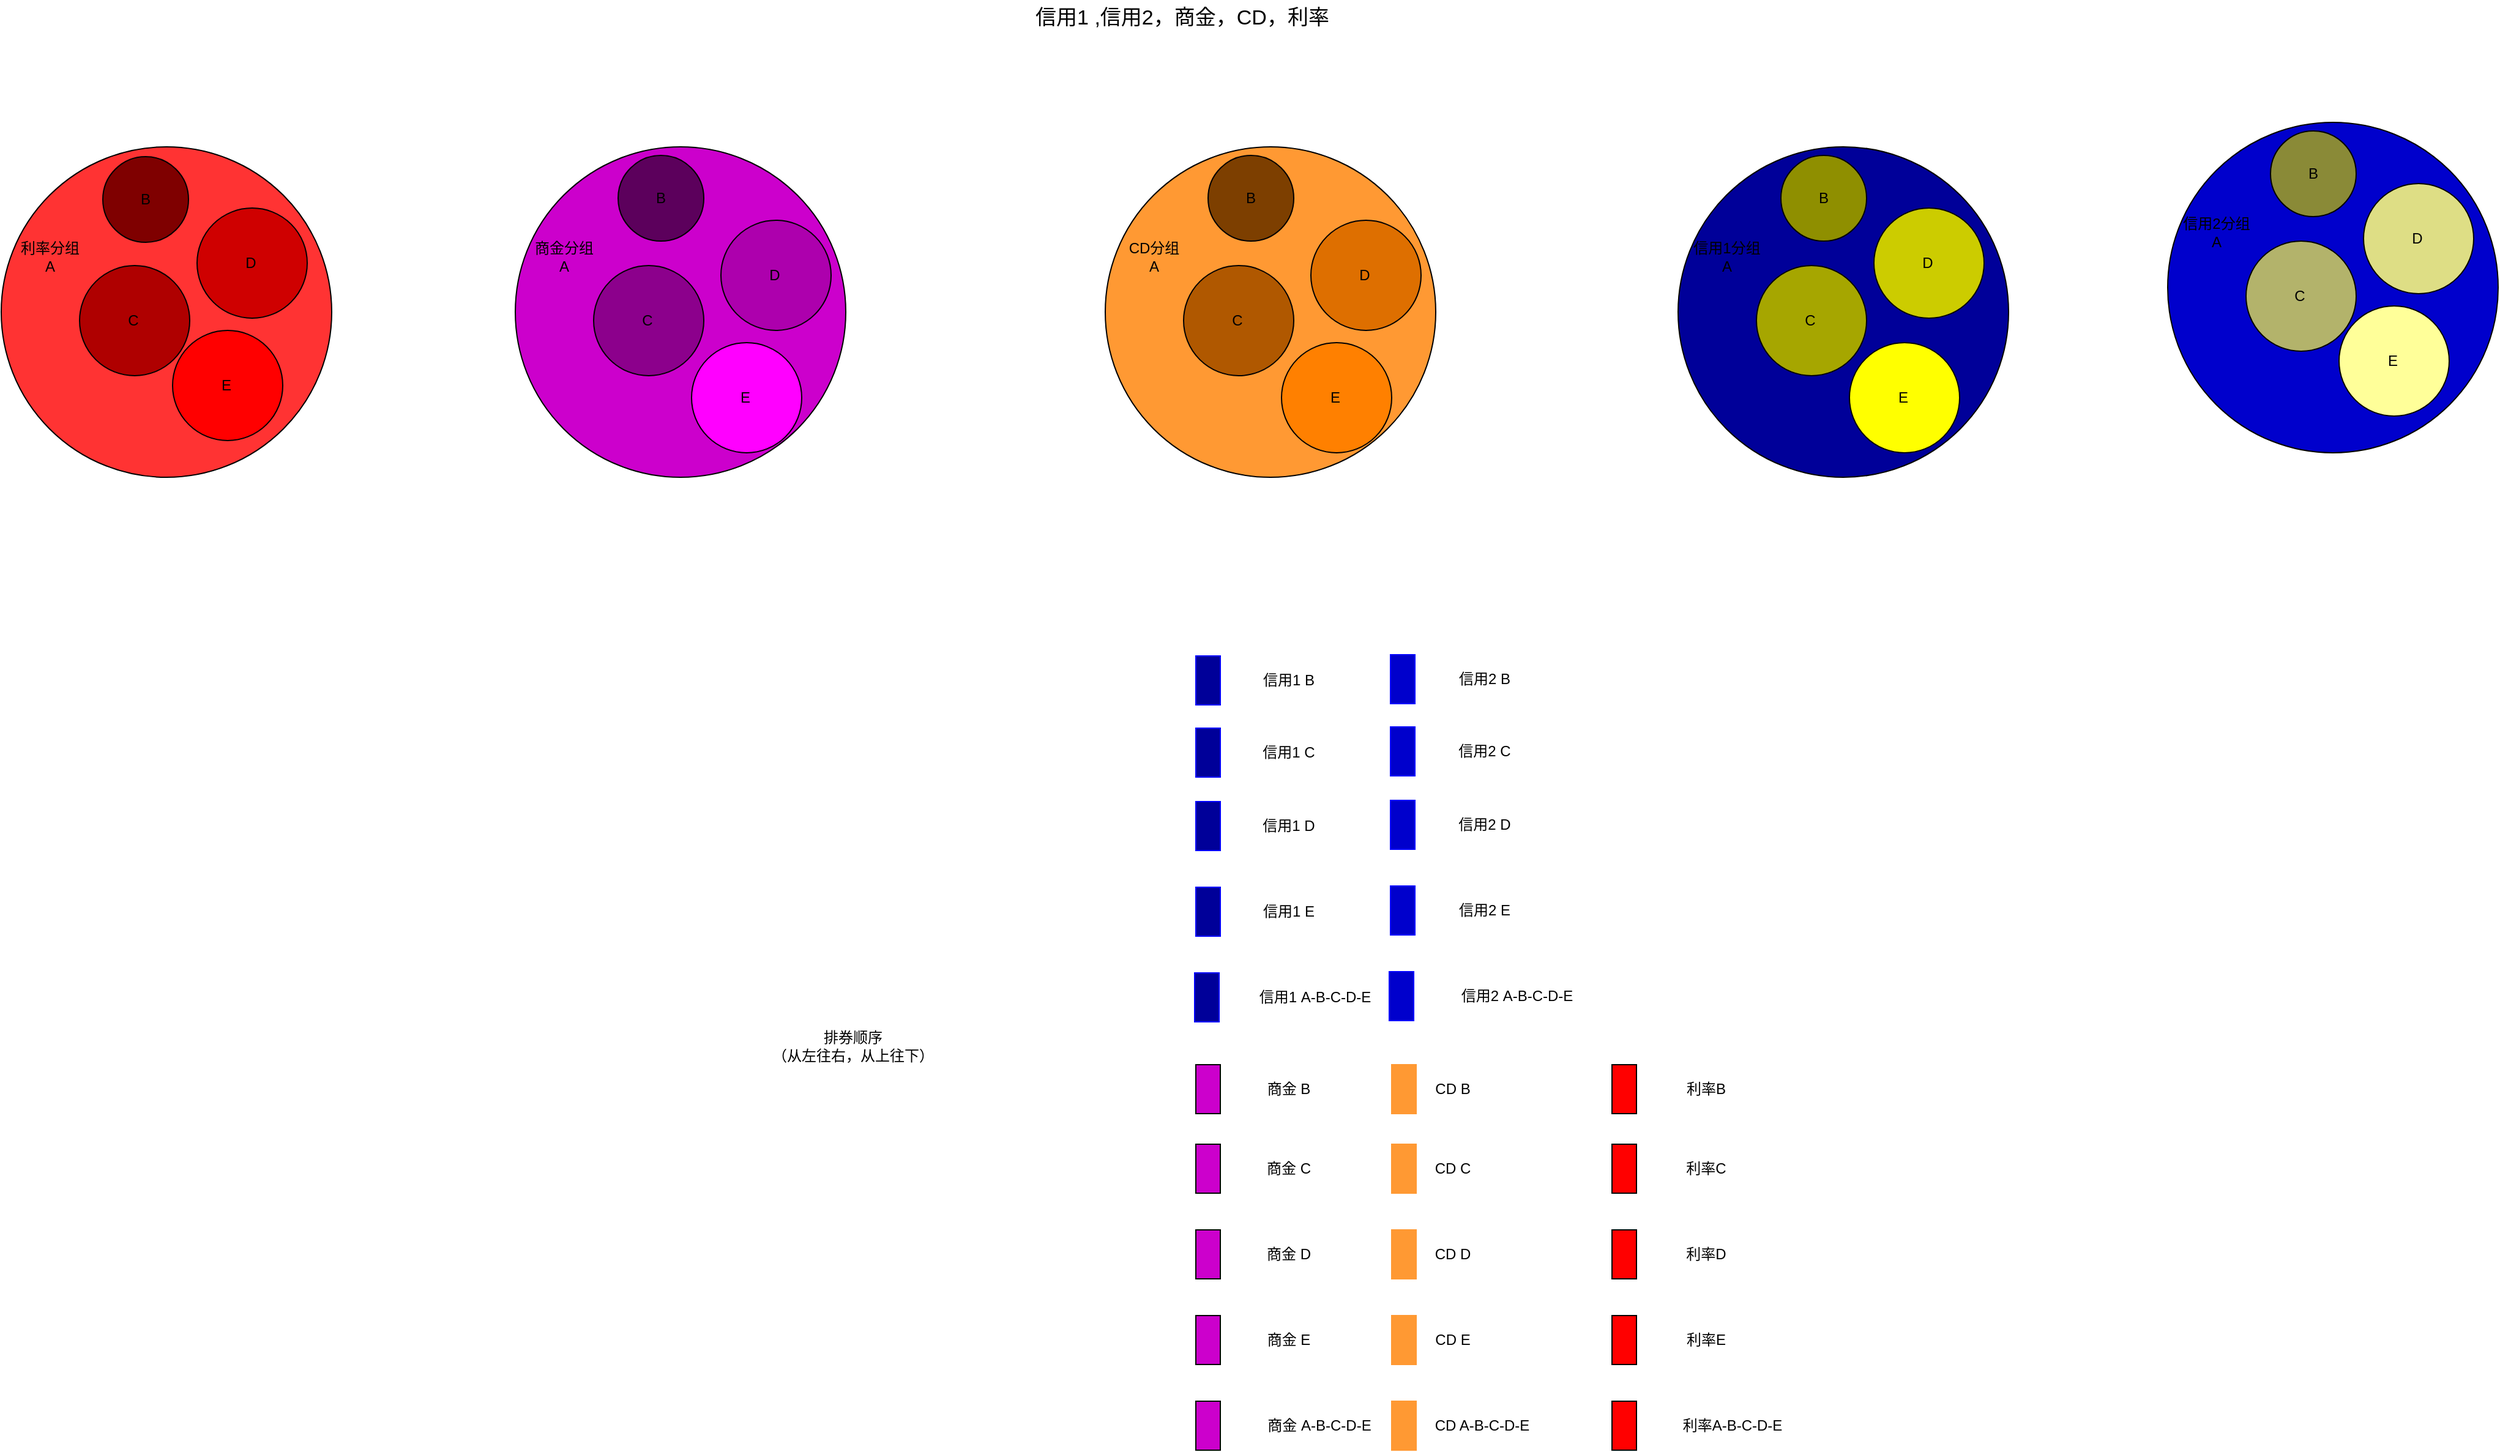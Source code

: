 <mxfile version="24.4.4" type="github">
  <diagram name="Page-1" id="cuxniRh0S-XcieH1EGRX">
    <mxGraphModel dx="4298" dy="3058" grid="1" gridSize="10" guides="1" tooltips="1" connect="1" arrows="1" fold="1" page="1" pageScale="1" pageWidth="827" pageHeight="1169" math="0" shadow="0">
      <root>
        <mxCell id="0" />
        <mxCell id="1" parent="0" />
        <mxCell id="pzeU2sRxU3IxJTgZdXs2-1" value="" style="ellipse;whiteSpace=wrap;html=1;aspect=fixed;fillColor=#FF3333;" parent="1" vertex="1">
          <mxGeometry x="-450" y="40" width="270" height="270" as="geometry" />
        </mxCell>
        <mxCell id="pzeU2sRxU3IxJTgZdXs2-2" value="利率分组&lt;br&gt;A" style="text;html=1;strokeColor=none;fillColor=none;align=center;verticalAlign=middle;whiteSpace=wrap;rounded=0;" parent="1" vertex="1">
          <mxGeometry x="-440" y="115" width="60" height="30" as="geometry" />
        </mxCell>
        <mxCell id="pzeU2sRxU3IxJTgZdXs2-7" value="" style="group;fillColor=none;" parent="1" vertex="1" connectable="0">
          <mxGeometry x="-367" y="48" width="70" height="70" as="geometry" />
        </mxCell>
        <mxCell id="pzeU2sRxU3IxJTgZdXs2-3" value="" style="ellipse;whiteSpace=wrap;html=1;aspect=fixed;fillColor=#7F0000;" parent="pzeU2sRxU3IxJTgZdXs2-7" vertex="1">
          <mxGeometry width="70" height="70" as="geometry" />
        </mxCell>
        <mxCell id="pzeU2sRxU3IxJTgZdXs2-4" value="B" style="text;html=1;strokeColor=none;fillColor=none;align=center;verticalAlign=middle;whiteSpace=wrap;rounded=0;" parent="pzeU2sRxU3IxJTgZdXs2-7" vertex="1">
          <mxGeometry x="5" y="20" width="60" height="30" as="geometry" />
        </mxCell>
        <mxCell id="pzeU2sRxU3IxJTgZdXs2-8" value="" style="group" parent="1" vertex="1" connectable="0">
          <mxGeometry x="-386" y="137" width="90" height="90" as="geometry" />
        </mxCell>
        <mxCell id="pzeU2sRxU3IxJTgZdXs2-5" value="" style="ellipse;whiteSpace=wrap;html=1;aspect=fixed;fillColor=#AF0000;" parent="pzeU2sRxU3IxJTgZdXs2-8" vertex="1">
          <mxGeometry width="90" height="90" as="geometry" />
        </mxCell>
        <mxCell id="pzeU2sRxU3IxJTgZdXs2-6" value="C" style="text;html=1;strokeColor=none;fillColor=none;align=center;verticalAlign=middle;whiteSpace=wrap;rounded=0;" parent="pzeU2sRxU3IxJTgZdXs2-8" vertex="1">
          <mxGeometry x="14" y="30" width="60" height="30" as="geometry" />
        </mxCell>
        <mxCell id="r5-Ut91ZBRecWBddgbR_-1" value="" style="ellipse;whiteSpace=wrap;html=1;aspect=fixed;fillColor=#FF9933;" parent="1" vertex="1">
          <mxGeometry x="452" y="40" width="270" height="270" as="geometry" />
        </mxCell>
        <mxCell id="r5-Ut91ZBRecWBddgbR_-2" value="CD分组&lt;br&gt;A" style="text;html=1;strokeColor=none;fillColor=none;align=center;verticalAlign=middle;whiteSpace=wrap;rounded=0;" parent="1" vertex="1">
          <mxGeometry x="462" y="115" width="60" height="30" as="geometry" />
        </mxCell>
        <mxCell id="r5-Ut91ZBRecWBddgbR_-3" value="" style="group" parent="1" vertex="1" connectable="0">
          <mxGeometry x="536" y="47" width="70" height="70" as="geometry" />
        </mxCell>
        <mxCell id="r5-Ut91ZBRecWBddgbR_-4" value="" style="ellipse;whiteSpace=wrap;html=1;aspect=fixed;fillColor=#7D3F00;" parent="r5-Ut91ZBRecWBddgbR_-3" vertex="1">
          <mxGeometry width="70" height="70" as="geometry" />
        </mxCell>
        <mxCell id="r5-Ut91ZBRecWBddgbR_-5" value="B" style="text;html=1;strokeColor=none;fillColor=none;align=center;verticalAlign=middle;whiteSpace=wrap;rounded=0;" parent="r5-Ut91ZBRecWBddgbR_-3" vertex="1">
          <mxGeometry x="5" y="20" width="60" height="30" as="geometry" />
        </mxCell>
        <mxCell id="r5-Ut91ZBRecWBddgbR_-6" value="" style="group" parent="1" vertex="1" connectable="0">
          <mxGeometry x="516" y="137" width="90" height="90" as="geometry" />
        </mxCell>
        <mxCell id="r5-Ut91ZBRecWBddgbR_-7" value="" style="ellipse;whiteSpace=wrap;html=1;aspect=fixed;fillColor=#B05800;" parent="r5-Ut91ZBRecWBddgbR_-6" vertex="1">
          <mxGeometry width="90" height="90" as="geometry" />
        </mxCell>
        <mxCell id="r5-Ut91ZBRecWBddgbR_-8" value="C" style="text;html=1;strokeColor=none;fillColor=none;align=center;verticalAlign=middle;whiteSpace=wrap;rounded=0;" parent="r5-Ut91ZBRecWBddgbR_-6" vertex="1">
          <mxGeometry x="14" y="30" width="60" height="30" as="geometry" />
        </mxCell>
        <mxCell id="r5-Ut91ZBRecWBddgbR_-9" value="" style="ellipse;whiteSpace=wrap;html=1;aspect=fixed;fillColor=#000099;" parent="1" vertex="1">
          <mxGeometry x="920" y="40" width="270" height="270" as="geometry" />
        </mxCell>
        <mxCell id="r5-Ut91ZBRecWBddgbR_-10" value="信用1分组A" style="text;html=1;strokeColor=none;fillColor=none;align=center;verticalAlign=middle;whiteSpace=wrap;rounded=0;" parent="1" vertex="1">
          <mxGeometry x="930" y="115" width="60" height="30" as="geometry" />
        </mxCell>
        <mxCell id="r5-Ut91ZBRecWBddgbR_-11" value="" style="group" parent="1" vertex="1" connectable="0">
          <mxGeometry x="1004" y="47" width="70" height="70" as="geometry" />
        </mxCell>
        <mxCell id="r5-Ut91ZBRecWBddgbR_-12" value="" style="ellipse;whiteSpace=wrap;html=1;aspect=fixed;fillColor=#8F8F00;" parent="r5-Ut91ZBRecWBddgbR_-11" vertex="1">
          <mxGeometry width="70" height="70" as="geometry" />
        </mxCell>
        <mxCell id="r5-Ut91ZBRecWBddgbR_-13" value="B" style="text;html=1;strokeColor=none;fillColor=none;align=center;verticalAlign=middle;whiteSpace=wrap;rounded=0;" parent="r5-Ut91ZBRecWBddgbR_-11" vertex="1">
          <mxGeometry x="5" y="20" width="60" height="30" as="geometry" />
        </mxCell>
        <mxCell id="r5-Ut91ZBRecWBddgbR_-14" value="" style="group" parent="1" vertex="1" connectable="0">
          <mxGeometry x="984" y="137" width="90" height="90" as="geometry" />
        </mxCell>
        <mxCell id="r5-Ut91ZBRecWBddgbR_-15" value="" style="ellipse;whiteSpace=wrap;html=1;aspect=fixed;fillColor=#A6A600;" parent="r5-Ut91ZBRecWBddgbR_-14" vertex="1">
          <mxGeometry width="90" height="90" as="geometry" />
        </mxCell>
        <mxCell id="r5-Ut91ZBRecWBddgbR_-16" value="C" style="text;html=1;strokeColor=none;fillColor=none;align=center;verticalAlign=middle;whiteSpace=wrap;rounded=0;" parent="r5-Ut91ZBRecWBddgbR_-14" vertex="1">
          <mxGeometry x="14" y="30" width="60" height="30" as="geometry" />
        </mxCell>
        <mxCell id="r5-Ut91ZBRecWBddgbR_-17" value="" style="ellipse;whiteSpace=wrap;html=1;aspect=fixed;fillColor=#0000CC;" parent="1" vertex="1">
          <mxGeometry x="1320" y="20" width="270" height="270" as="geometry" />
        </mxCell>
        <mxCell id="r5-Ut91ZBRecWBddgbR_-18" value="信用2分组A" style="text;html=1;strokeColor=none;fillColor=none;align=center;verticalAlign=middle;whiteSpace=wrap;rounded=0;" parent="1" vertex="1">
          <mxGeometry x="1330" y="95" width="60" height="30" as="geometry" />
        </mxCell>
        <mxCell id="r5-Ut91ZBRecWBddgbR_-19" value="" style="group" parent="1" vertex="1" connectable="0">
          <mxGeometry x="1404" y="27" width="70" height="70" as="geometry" />
        </mxCell>
        <mxCell id="r5-Ut91ZBRecWBddgbR_-20" value="" style="ellipse;whiteSpace=wrap;html=1;aspect=fixed;fillColor=#8A8A37;" parent="r5-Ut91ZBRecWBddgbR_-19" vertex="1">
          <mxGeometry width="70" height="70" as="geometry" />
        </mxCell>
        <mxCell id="r5-Ut91ZBRecWBddgbR_-21" value="B" style="text;html=1;strokeColor=none;fillColor=none;align=center;verticalAlign=middle;whiteSpace=wrap;rounded=0;" parent="r5-Ut91ZBRecWBddgbR_-19" vertex="1">
          <mxGeometry x="5" y="20" width="60" height="30" as="geometry" />
        </mxCell>
        <mxCell id="r5-Ut91ZBRecWBddgbR_-22" value="" style="group" parent="1" vertex="1" connectable="0">
          <mxGeometry x="1384" y="117" width="90" height="90" as="geometry" />
        </mxCell>
        <mxCell id="r5-Ut91ZBRecWBddgbR_-23" value="" style="ellipse;whiteSpace=wrap;html=1;aspect=fixed;fillColor=#B3B36B;" parent="r5-Ut91ZBRecWBddgbR_-22" vertex="1">
          <mxGeometry width="90" height="90" as="geometry" />
        </mxCell>
        <mxCell id="r5-Ut91ZBRecWBddgbR_-24" value="C" style="text;html=1;strokeColor=none;fillColor=none;align=center;verticalAlign=middle;whiteSpace=wrap;rounded=0;" parent="r5-Ut91ZBRecWBddgbR_-22" vertex="1">
          <mxGeometry x="14" y="30" width="60" height="30" as="geometry" />
        </mxCell>
        <mxCell id="r5-Ut91ZBRecWBddgbR_-28" value="" style="rounded=0;whiteSpace=wrap;html=1;rotation=90;strokeColor=#0000FF;fillColor=#000099;" parent="1" vertex="1">
          <mxGeometry x="516" y="466" width="40" height="20" as="geometry" />
        </mxCell>
        <mxCell id="r5-Ut91ZBRecWBddgbR_-29" value="排券顺序&lt;div&gt;（从左往右，从上往下）&lt;/div&gt;" style="text;html=1;strokeColor=none;fillColor=none;align=center;verticalAlign=middle;whiteSpace=wrap;rounded=0;" parent="1" vertex="1">
          <mxGeometry x="106" y="760" width="280" height="30" as="geometry" />
        </mxCell>
        <mxCell id="r5-Ut91ZBRecWBddgbR_-41" value="信用1 B" style="text;html=1;strokeColor=none;fillColor=none;align=center;verticalAlign=middle;whiteSpace=wrap;rounded=0;" parent="1" vertex="1">
          <mxGeometry x="556" y="461" width="92" height="30" as="geometry" />
        </mxCell>
        <mxCell id="r5-Ut91ZBRecWBddgbR_-43" value="信用1 ,信用2，商金，CD，利率" style="text;html=1;strokeColor=none;fillColor=none;align=center;verticalAlign=middle;whiteSpace=wrap;rounded=0;fontSize=17;" parent="1" vertex="1">
          <mxGeometry x="320" y="-80" width="390" height="30" as="geometry" />
        </mxCell>
        <mxCell id="6URhEcZEZ6gVvSvbqy2s-1" value="" style="group" parent="1" vertex="1" connectable="0">
          <mxGeometry x="-290" y="90" width="90" height="90" as="geometry" />
        </mxCell>
        <mxCell id="6URhEcZEZ6gVvSvbqy2s-2" value="" style="ellipse;whiteSpace=wrap;html=1;aspect=fixed;fillColor=#CF0000;" parent="6URhEcZEZ6gVvSvbqy2s-1" vertex="1">
          <mxGeometry width="90" height="90" as="geometry" />
        </mxCell>
        <mxCell id="6URhEcZEZ6gVvSvbqy2s-3" value="D" style="text;html=1;strokeColor=none;fillColor=none;align=center;verticalAlign=middle;whiteSpace=wrap;rounded=0;" parent="6URhEcZEZ6gVvSvbqy2s-1" vertex="1">
          <mxGeometry x="14" y="30" width="60" height="30" as="geometry" />
        </mxCell>
        <mxCell id="6URhEcZEZ6gVvSvbqy2s-4" value="" style="group" parent="1" vertex="1" connectable="0">
          <mxGeometry x="-310" y="190" width="90" height="90" as="geometry" />
        </mxCell>
        <mxCell id="6URhEcZEZ6gVvSvbqy2s-5" value="" style="ellipse;whiteSpace=wrap;html=1;aspect=fixed;fillColor=#FF0000;" parent="6URhEcZEZ6gVvSvbqy2s-4" vertex="1">
          <mxGeometry width="90" height="90" as="geometry" />
        </mxCell>
        <mxCell id="6URhEcZEZ6gVvSvbqy2s-6" value="E" style="text;html=1;strokeColor=none;fillColor=none;align=center;verticalAlign=middle;whiteSpace=wrap;rounded=0;" parent="6URhEcZEZ6gVvSvbqy2s-4" vertex="1">
          <mxGeometry x="14" y="30" width="60" height="30" as="geometry" />
        </mxCell>
        <mxCell id="6URhEcZEZ6gVvSvbqy2s-7" value="" style="group" parent="1" vertex="1" connectable="0">
          <mxGeometry x="620" y="100" width="90" height="90" as="geometry" />
        </mxCell>
        <mxCell id="6URhEcZEZ6gVvSvbqy2s-8" value="" style="ellipse;whiteSpace=wrap;html=1;aspect=fixed;fillColor=#DE6F00;" parent="6URhEcZEZ6gVvSvbqy2s-7" vertex="1">
          <mxGeometry width="90" height="90" as="geometry" />
        </mxCell>
        <mxCell id="6URhEcZEZ6gVvSvbqy2s-9" value="D" style="text;html=1;strokeColor=none;fillColor=none;align=center;verticalAlign=middle;whiteSpace=wrap;rounded=0;" parent="6URhEcZEZ6gVvSvbqy2s-7" vertex="1">
          <mxGeometry x="14" y="30" width="60" height="30" as="geometry" />
        </mxCell>
        <mxCell id="6URhEcZEZ6gVvSvbqy2s-10" value="" style="group" parent="1" vertex="1" connectable="0">
          <mxGeometry x="596" y="200" width="90" height="90" as="geometry" />
        </mxCell>
        <mxCell id="6URhEcZEZ6gVvSvbqy2s-11" value="" style="ellipse;whiteSpace=wrap;html=1;aspect=fixed;fillColor=#FF8000;" parent="6URhEcZEZ6gVvSvbqy2s-10" vertex="1">
          <mxGeometry width="90" height="90" as="geometry" />
        </mxCell>
        <mxCell id="6URhEcZEZ6gVvSvbqy2s-12" value="E" style="text;html=1;strokeColor=none;fillColor=none;align=center;verticalAlign=middle;whiteSpace=wrap;rounded=0;" parent="6URhEcZEZ6gVvSvbqy2s-10" vertex="1">
          <mxGeometry x="14" y="30" width="60" height="30" as="geometry" />
        </mxCell>
        <mxCell id="6URhEcZEZ6gVvSvbqy2s-14" value="" style="group" parent="1" vertex="1" connectable="0">
          <mxGeometry x="1080" y="90" width="90" height="90" as="geometry" />
        </mxCell>
        <mxCell id="6URhEcZEZ6gVvSvbqy2s-15" value="" style="ellipse;whiteSpace=wrap;html=1;aspect=fixed;fillColor=#CCCC00;" parent="6URhEcZEZ6gVvSvbqy2s-14" vertex="1">
          <mxGeometry width="90" height="90" as="geometry" />
        </mxCell>
        <mxCell id="6URhEcZEZ6gVvSvbqy2s-16" value="D" style="text;html=1;strokeColor=none;fillColor=none;align=center;verticalAlign=middle;whiteSpace=wrap;rounded=0;" parent="6URhEcZEZ6gVvSvbqy2s-14" vertex="1">
          <mxGeometry x="14" y="30" width="60" height="30" as="geometry" />
        </mxCell>
        <mxCell id="6URhEcZEZ6gVvSvbqy2s-17" value="" style="group" parent="1" vertex="1" connectable="0">
          <mxGeometry x="1060" y="200" width="90" height="90" as="geometry" />
        </mxCell>
        <mxCell id="6URhEcZEZ6gVvSvbqy2s-18" value="" style="ellipse;whiteSpace=wrap;html=1;aspect=fixed;fillColor=#FFFF00;" parent="6URhEcZEZ6gVvSvbqy2s-17" vertex="1">
          <mxGeometry width="90" height="90" as="geometry" />
        </mxCell>
        <mxCell id="6URhEcZEZ6gVvSvbqy2s-19" value="E" style="text;html=1;strokeColor=none;fillColor=none;align=center;verticalAlign=middle;whiteSpace=wrap;rounded=0;" parent="6URhEcZEZ6gVvSvbqy2s-17" vertex="1">
          <mxGeometry x="14" y="30" width="60" height="30" as="geometry" />
        </mxCell>
        <mxCell id="6URhEcZEZ6gVvSvbqy2s-20" value="" style="group" parent="1" vertex="1" connectable="0">
          <mxGeometry x="1480" y="70" width="90" height="90" as="geometry" />
        </mxCell>
        <mxCell id="6URhEcZEZ6gVvSvbqy2s-21" value="" style="ellipse;whiteSpace=wrap;html=1;aspect=fixed;fillColor=#DEDE85;" parent="6URhEcZEZ6gVvSvbqy2s-20" vertex="1">
          <mxGeometry width="90" height="90" as="geometry" />
        </mxCell>
        <mxCell id="6URhEcZEZ6gVvSvbqy2s-22" value="D" style="text;html=1;strokeColor=none;fillColor=none;align=center;verticalAlign=middle;whiteSpace=wrap;rounded=0;" parent="6URhEcZEZ6gVvSvbqy2s-20" vertex="1">
          <mxGeometry x="14" y="30" width="60" height="30" as="geometry" />
        </mxCell>
        <mxCell id="6URhEcZEZ6gVvSvbqy2s-24" value="" style="group" parent="1" vertex="1" connectable="0">
          <mxGeometry x="1460" y="170" width="90" height="90" as="geometry" />
        </mxCell>
        <mxCell id="6URhEcZEZ6gVvSvbqy2s-25" value="" style="ellipse;whiteSpace=wrap;html=1;aspect=fixed;fillColor=#FFFF99;" parent="6URhEcZEZ6gVvSvbqy2s-24" vertex="1">
          <mxGeometry width="90" height="90" as="geometry" />
        </mxCell>
        <mxCell id="6URhEcZEZ6gVvSvbqy2s-26" value="E" style="text;html=1;strokeColor=none;fillColor=none;align=center;verticalAlign=middle;whiteSpace=wrap;rounded=0;" parent="6URhEcZEZ6gVvSvbqy2s-24" vertex="1">
          <mxGeometry x="14" y="30" width="60" height="30" as="geometry" />
        </mxCell>
        <mxCell id="6URhEcZEZ6gVvSvbqy2s-41" value="" style="ellipse;whiteSpace=wrap;html=1;aspect=fixed;fillColor=#CC00CC;" parent="1" vertex="1">
          <mxGeometry x="-30" y="40" width="270" height="270" as="geometry" />
        </mxCell>
        <mxCell id="6URhEcZEZ6gVvSvbqy2s-42" value="商金分组&lt;br&gt;A" style="text;html=1;strokeColor=none;fillColor=none;align=center;verticalAlign=middle;whiteSpace=wrap;rounded=0;" parent="1" vertex="1">
          <mxGeometry x="-20" y="115" width="60" height="30" as="geometry" />
        </mxCell>
        <mxCell id="6URhEcZEZ6gVvSvbqy2s-43" value="" style="group" parent="1" vertex="1" connectable="0">
          <mxGeometry x="54" y="47" width="70" height="70" as="geometry" />
        </mxCell>
        <mxCell id="6URhEcZEZ6gVvSvbqy2s-44" value="" style="ellipse;whiteSpace=wrap;html=1;aspect=fixed;fillColor=#5C005C;" parent="6URhEcZEZ6gVvSvbqy2s-43" vertex="1">
          <mxGeometry width="70" height="70" as="geometry" />
        </mxCell>
        <mxCell id="6URhEcZEZ6gVvSvbqy2s-45" value="B" style="text;html=1;strokeColor=none;fillColor=none;align=center;verticalAlign=middle;whiteSpace=wrap;rounded=0;" parent="6URhEcZEZ6gVvSvbqy2s-43" vertex="1">
          <mxGeometry x="5" y="20" width="60" height="30" as="geometry" />
        </mxCell>
        <mxCell id="6URhEcZEZ6gVvSvbqy2s-46" value="" style="group" parent="1" vertex="1" connectable="0">
          <mxGeometry x="34" y="137" width="90" height="90" as="geometry" />
        </mxCell>
        <mxCell id="6URhEcZEZ6gVvSvbqy2s-47" value="" style="ellipse;whiteSpace=wrap;html=1;aspect=fixed;fillColor=#8C008C;" parent="6URhEcZEZ6gVvSvbqy2s-46" vertex="1">
          <mxGeometry width="90" height="90" as="geometry" />
        </mxCell>
        <mxCell id="6URhEcZEZ6gVvSvbqy2s-48" value="C" style="text;html=1;strokeColor=none;fillColor=none;align=center;verticalAlign=middle;whiteSpace=wrap;rounded=0;" parent="6URhEcZEZ6gVvSvbqy2s-46" vertex="1">
          <mxGeometry x="14" y="30" width="60" height="30" as="geometry" />
        </mxCell>
        <mxCell id="6URhEcZEZ6gVvSvbqy2s-49" value="" style="group" parent="1" vertex="1" connectable="0">
          <mxGeometry x="138" y="100" width="90" height="90" as="geometry" />
        </mxCell>
        <mxCell id="6URhEcZEZ6gVvSvbqy2s-50" value="" style="ellipse;whiteSpace=wrap;html=1;aspect=fixed;fillColor=#AD00AD;" parent="6URhEcZEZ6gVvSvbqy2s-49" vertex="1">
          <mxGeometry width="90" height="90" as="geometry" />
        </mxCell>
        <mxCell id="6URhEcZEZ6gVvSvbqy2s-51" value="D" style="text;html=1;strokeColor=none;fillColor=none;align=center;verticalAlign=middle;whiteSpace=wrap;rounded=0;" parent="6URhEcZEZ6gVvSvbqy2s-49" vertex="1">
          <mxGeometry x="14" y="30" width="60" height="30" as="geometry" />
        </mxCell>
        <mxCell id="6URhEcZEZ6gVvSvbqy2s-52" value="" style="group" parent="1" vertex="1" connectable="0">
          <mxGeometry x="114" y="200" width="90" height="90" as="geometry" />
        </mxCell>
        <mxCell id="6URhEcZEZ6gVvSvbqy2s-53" value="" style="ellipse;whiteSpace=wrap;html=1;aspect=fixed;fillColor=#FF00FF;" parent="6URhEcZEZ6gVvSvbqy2s-52" vertex="1">
          <mxGeometry width="90" height="90" as="geometry" />
        </mxCell>
        <mxCell id="6URhEcZEZ6gVvSvbqy2s-54" value="E" style="text;html=1;strokeColor=none;fillColor=none;align=center;verticalAlign=middle;whiteSpace=wrap;rounded=0;" parent="6URhEcZEZ6gVvSvbqy2s-52" vertex="1">
          <mxGeometry x="14" y="30" width="60" height="30" as="geometry" />
        </mxCell>
        <mxCell id="6URhEcZEZ6gVvSvbqy2s-55" value="信用2 B" style="text;html=1;strokeColor=none;fillColor=none;align=center;verticalAlign=middle;whiteSpace=wrap;rounded=0;" parent="1" vertex="1">
          <mxGeometry x="716" y="460" width="92" height="30" as="geometry" />
        </mxCell>
        <mxCell id="6URhEcZEZ6gVvSvbqy2s-56" value="" style="rounded=0;whiteSpace=wrap;html=1;rotation=90;strokeColor=#0000FF;fillColor=#0000CC;" parent="1" vertex="1">
          <mxGeometry x="675" y="465" width="40" height="20" as="geometry" />
        </mxCell>
        <mxCell id="6URhEcZEZ6gVvSvbqy2s-60" value="" style="rounded=0;whiteSpace=wrap;html=1;rotation=90;strokeColor=#0000FF;fillColor=#000099;" parent="1" vertex="1">
          <mxGeometry x="516" y="525" width="40" height="20" as="geometry" />
        </mxCell>
        <mxCell id="6URhEcZEZ6gVvSvbqy2s-61" value="信用1 C" style="text;html=1;strokeColor=none;fillColor=none;align=center;verticalAlign=middle;whiteSpace=wrap;rounded=0;" parent="1" vertex="1">
          <mxGeometry x="556" y="520" width="92" height="30" as="geometry" />
        </mxCell>
        <mxCell id="6URhEcZEZ6gVvSvbqy2s-62" value="信用2 C" style="text;html=1;strokeColor=none;fillColor=none;align=center;verticalAlign=middle;whiteSpace=wrap;rounded=0;" parent="1" vertex="1">
          <mxGeometry x="716" y="519" width="92" height="30" as="geometry" />
        </mxCell>
        <mxCell id="6URhEcZEZ6gVvSvbqy2s-63" value="" style="rounded=0;whiteSpace=wrap;html=1;rotation=90;strokeColor=#0000FF;fillColor=#0000CC;" parent="1" vertex="1">
          <mxGeometry x="675" y="524" width="40" height="20" as="geometry" />
        </mxCell>
        <mxCell id="6URhEcZEZ6gVvSvbqy2s-64" value="" style="rounded=0;whiteSpace=wrap;html=1;rotation=90;strokeColor=#0000FF;fillColor=#000099;" parent="1" vertex="1">
          <mxGeometry x="516" y="585" width="40" height="20" as="geometry" />
        </mxCell>
        <mxCell id="6URhEcZEZ6gVvSvbqy2s-65" value="信用1 D" style="text;html=1;strokeColor=none;fillColor=none;align=center;verticalAlign=middle;whiteSpace=wrap;rounded=0;" parent="1" vertex="1">
          <mxGeometry x="556" y="580" width="92" height="30" as="geometry" />
        </mxCell>
        <mxCell id="6URhEcZEZ6gVvSvbqy2s-66" value="信用2 D" style="text;html=1;strokeColor=none;fillColor=none;align=center;verticalAlign=middle;whiteSpace=wrap;rounded=0;" parent="1" vertex="1">
          <mxGeometry x="716" y="579" width="92" height="30" as="geometry" />
        </mxCell>
        <mxCell id="6URhEcZEZ6gVvSvbqy2s-67" value="" style="rounded=0;whiteSpace=wrap;html=1;rotation=90;strokeColor=#0000FF;fillColor=#0000CC;" parent="1" vertex="1">
          <mxGeometry x="675" y="584" width="40" height="20" as="geometry" />
        </mxCell>
        <mxCell id="6URhEcZEZ6gVvSvbqy2s-68" value="" style="rounded=0;whiteSpace=wrap;html=1;rotation=90;strokeColor=#0000FF;fillColor=#000099;" parent="1" vertex="1">
          <mxGeometry x="516" y="655" width="40" height="20" as="geometry" />
        </mxCell>
        <mxCell id="6URhEcZEZ6gVvSvbqy2s-69" value="信用1 E" style="text;html=1;strokeColor=none;fillColor=none;align=center;verticalAlign=middle;whiteSpace=wrap;rounded=0;" parent="1" vertex="1">
          <mxGeometry x="556" y="650" width="92" height="30" as="geometry" />
        </mxCell>
        <mxCell id="6URhEcZEZ6gVvSvbqy2s-70" value="信用2 E" style="text;html=1;strokeColor=none;fillColor=none;align=center;verticalAlign=middle;whiteSpace=wrap;rounded=0;" parent="1" vertex="1">
          <mxGeometry x="716" y="649" width="92" height="30" as="geometry" />
        </mxCell>
        <mxCell id="6URhEcZEZ6gVvSvbqy2s-71" value="" style="rounded=0;whiteSpace=wrap;html=1;rotation=90;strokeColor=#0000FF;fillColor=#0000CC;" parent="1" vertex="1">
          <mxGeometry x="675" y="654" width="40" height="20" as="geometry" />
        </mxCell>
        <mxCell id="6URhEcZEZ6gVvSvbqy2s-72" value="" style="rounded=0;whiteSpace=wrap;html=1;rotation=90;strokeColor=#0000FF;fillColor=#000099;" parent="1" vertex="1">
          <mxGeometry x="515" y="725" width="40" height="20" as="geometry" />
        </mxCell>
        <mxCell id="6URhEcZEZ6gVvSvbqy2s-73" value="信用1 A-B-C-D-E" style="text;html=1;strokeColor=none;fillColor=none;align=center;verticalAlign=middle;whiteSpace=wrap;rounded=0;" parent="1" vertex="1">
          <mxGeometry x="573" y="720" width="101" height="30" as="geometry" />
        </mxCell>
        <mxCell id="6URhEcZEZ6gVvSvbqy2s-74" value="信用2 A-B-C-D-E" style="text;html=1;strokeColor=none;fillColor=none;align=center;verticalAlign=middle;whiteSpace=wrap;rounded=0;" parent="1" vertex="1">
          <mxGeometry x="738" y="719" width="101" height="30" as="geometry" />
        </mxCell>
        <mxCell id="6URhEcZEZ6gVvSvbqy2s-75" value="" style="rounded=0;whiteSpace=wrap;html=1;rotation=90;strokeColor=#0000FF;fillColor=#0000CC;" parent="1" vertex="1">
          <mxGeometry x="674" y="724" width="40" height="20" as="geometry" />
        </mxCell>
        <mxCell id="6URhEcZEZ6gVvSvbqy2s-76" value="" style="rounded=0;whiteSpace=wrap;html=1;rotation=90;fillColor=#CC00CC;" parent="1" vertex="1">
          <mxGeometry x="516" y="800" width="40" height="20" as="geometry" />
        </mxCell>
        <mxCell id="6URhEcZEZ6gVvSvbqy2s-77" value="" style="rounded=0;whiteSpace=wrap;html=1;rotation=90;strokeColor=#FF9933;fillColor=#FF9933;" parent="1" vertex="1">
          <mxGeometry x="676" y="800" width="40" height="20" as="geometry" />
        </mxCell>
        <mxCell id="6URhEcZEZ6gVvSvbqy2s-79" value="" style="rounded=0;whiteSpace=wrap;html=1;rotation=90;fillColor=#FF0000;" parent="1" vertex="1">
          <mxGeometry x="856" y="800" width="40" height="20" as="geometry" />
        </mxCell>
        <mxCell id="6URhEcZEZ6gVvSvbqy2s-80" value="商金 B" style="text;html=1;strokeColor=none;fillColor=none;align=center;verticalAlign=middle;whiteSpace=wrap;rounded=0;" parent="1" vertex="1">
          <mxGeometry x="556" y="795" width="92" height="30" as="geometry" />
        </mxCell>
        <mxCell id="6URhEcZEZ6gVvSvbqy2s-81" value="CD B" style="text;html=1;strokeColor=none;fillColor=none;align=center;verticalAlign=middle;whiteSpace=wrap;rounded=0;" parent="1" vertex="1">
          <mxGeometry x="706" y="795" width="60" height="30" as="geometry" />
        </mxCell>
        <mxCell id="6URhEcZEZ6gVvSvbqy2s-82" value="利率B" style="text;html=1;strokeColor=none;fillColor=none;align=center;verticalAlign=middle;whiteSpace=wrap;rounded=0;" parent="1" vertex="1">
          <mxGeometry x="913" y="795" width="60" height="30" as="geometry" />
        </mxCell>
        <mxCell id="6URhEcZEZ6gVvSvbqy2s-83" value="" style="rounded=0;whiteSpace=wrap;html=1;rotation=90;fillColor=#CC00CC;" parent="1" vertex="1">
          <mxGeometry x="516" y="865" width="40" height="20" as="geometry" />
        </mxCell>
        <mxCell id="6URhEcZEZ6gVvSvbqy2s-84" value="" style="rounded=0;whiteSpace=wrap;html=1;rotation=90;strokeColor=#FF9933;fillColor=#FF9933;" parent="1" vertex="1">
          <mxGeometry x="676" y="865" width="40" height="20" as="geometry" />
        </mxCell>
        <mxCell id="6URhEcZEZ6gVvSvbqy2s-85" value="" style="rounded=0;whiteSpace=wrap;html=1;rotation=90;fillColor=#FF0000;" parent="1" vertex="1">
          <mxGeometry x="856" y="865" width="40" height="20" as="geometry" />
        </mxCell>
        <mxCell id="6URhEcZEZ6gVvSvbqy2s-86" value="商金 C" style="text;html=1;strokeColor=none;fillColor=none;align=center;verticalAlign=middle;whiteSpace=wrap;rounded=0;" parent="1" vertex="1">
          <mxGeometry x="556" y="860" width="92" height="30" as="geometry" />
        </mxCell>
        <mxCell id="6URhEcZEZ6gVvSvbqy2s-87" value="CD C" style="text;html=1;strokeColor=none;fillColor=none;align=center;verticalAlign=middle;whiteSpace=wrap;rounded=0;" parent="1" vertex="1">
          <mxGeometry x="706" y="860" width="60" height="30" as="geometry" />
        </mxCell>
        <mxCell id="6URhEcZEZ6gVvSvbqy2s-88" value="利率C" style="text;html=1;strokeColor=none;fillColor=none;align=center;verticalAlign=middle;whiteSpace=wrap;rounded=0;" parent="1" vertex="1">
          <mxGeometry x="913" y="860" width="60" height="30" as="geometry" />
        </mxCell>
        <mxCell id="6URhEcZEZ6gVvSvbqy2s-89" value="" style="rounded=0;whiteSpace=wrap;html=1;rotation=90;fillColor=#CC00CC;" parent="1" vertex="1">
          <mxGeometry x="516" y="935" width="40" height="20" as="geometry" />
        </mxCell>
        <mxCell id="6URhEcZEZ6gVvSvbqy2s-90" value="" style="rounded=0;whiteSpace=wrap;html=1;rotation=90;strokeColor=#FF9933;fillColor=#FF9933;" parent="1" vertex="1">
          <mxGeometry x="676" y="935" width="40" height="20" as="geometry" />
        </mxCell>
        <mxCell id="6URhEcZEZ6gVvSvbqy2s-91" value="" style="rounded=0;whiteSpace=wrap;html=1;rotation=90;fillColor=#FF0000;" parent="1" vertex="1">
          <mxGeometry x="856" y="935" width="40" height="20" as="geometry" />
        </mxCell>
        <mxCell id="6URhEcZEZ6gVvSvbqy2s-92" value="商金 D" style="text;html=1;strokeColor=none;fillColor=none;align=center;verticalAlign=middle;whiteSpace=wrap;rounded=0;" parent="1" vertex="1">
          <mxGeometry x="556" y="930" width="92" height="30" as="geometry" />
        </mxCell>
        <mxCell id="6URhEcZEZ6gVvSvbqy2s-93" value="CD D" style="text;html=1;strokeColor=none;fillColor=none;align=center;verticalAlign=middle;whiteSpace=wrap;rounded=0;" parent="1" vertex="1">
          <mxGeometry x="706" y="930" width="60" height="30" as="geometry" />
        </mxCell>
        <mxCell id="6URhEcZEZ6gVvSvbqy2s-94" value="利率D" style="text;html=1;strokeColor=none;fillColor=none;align=center;verticalAlign=middle;whiteSpace=wrap;rounded=0;" parent="1" vertex="1">
          <mxGeometry x="913" y="930" width="60" height="30" as="geometry" />
        </mxCell>
        <mxCell id="6URhEcZEZ6gVvSvbqy2s-95" value="" style="rounded=0;whiteSpace=wrap;html=1;rotation=90;fillColor=#CC00CC;" parent="1" vertex="1">
          <mxGeometry x="516" y="1005" width="40" height="20" as="geometry" />
        </mxCell>
        <mxCell id="6URhEcZEZ6gVvSvbqy2s-96" value="" style="rounded=0;whiteSpace=wrap;html=1;rotation=90;strokeColor=#FF9933;fillColor=#FF9933;" parent="1" vertex="1">
          <mxGeometry x="676" y="1005" width="40" height="20" as="geometry" />
        </mxCell>
        <mxCell id="6URhEcZEZ6gVvSvbqy2s-97" value="" style="rounded=0;whiteSpace=wrap;html=1;rotation=90;fillColor=#FF0000;" parent="1" vertex="1">
          <mxGeometry x="856" y="1005" width="40" height="20" as="geometry" />
        </mxCell>
        <mxCell id="6URhEcZEZ6gVvSvbqy2s-98" value="商金 E" style="text;html=1;strokeColor=none;fillColor=none;align=center;verticalAlign=middle;whiteSpace=wrap;rounded=0;" parent="1" vertex="1">
          <mxGeometry x="556" y="1000" width="92" height="30" as="geometry" />
        </mxCell>
        <mxCell id="6URhEcZEZ6gVvSvbqy2s-99" value="CD E" style="text;html=1;strokeColor=none;fillColor=none;align=center;verticalAlign=middle;whiteSpace=wrap;rounded=0;" parent="1" vertex="1">
          <mxGeometry x="706" y="1000" width="60" height="30" as="geometry" />
        </mxCell>
        <mxCell id="6URhEcZEZ6gVvSvbqy2s-100" value="利率E" style="text;html=1;strokeColor=none;fillColor=none;align=center;verticalAlign=middle;whiteSpace=wrap;rounded=0;" parent="1" vertex="1">
          <mxGeometry x="913" y="1000" width="60" height="30" as="geometry" />
        </mxCell>
        <mxCell id="6URhEcZEZ6gVvSvbqy2s-101" value="" style="rounded=0;whiteSpace=wrap;html=1;rotation=90;fillColor=#CC00CC;" parent="1" vertex="1">
          <mxGeometry x="516" y="1075" width="40" height="20" as="geometry" />
        </mxCell>
        <mxCell id="6URhEcZEZ6gVvSvbqy2s-102" value="" style="rounded=0;whiteSpace=wrap;html=1;rotation=90;strokeColor=#FF9933;fillColor=#FF9933;" parent="1" vertex="1">
          <mxGeometry x="676" y="1075" width="40" height="20" as="geometry" />
        </mxCell>
        <mxCell id="6URhEcZEZ6gVvSvbqy2s-103" value="" style="rounded=0;whiteSpace=wrap;html=1;rotation=90;fillColor=#FF0000;" parent="1" vertex="1">
          <mxGeometry x="856" y="1075" width="40" height="20" as="geometry" />
        </mxCell>
        <mxCell id="6URhEcZEZ6gVvSvbqy2s-104" value="商金 A-B-C-D-E" style="text;html=1;strokeColor=none;fillColor=none;align=center;verticalAlign=middle;whiteSpace=wrap;rounded=0;" parent="1" vertex="1">
          <mxGeometry x="581" y="1070" width="92" height="30" as="geometry" />
        </mxCell>
        <mxCell id="6URhEcZEZ6gVvSvbqy2s-105" value="CD A-B-C-D-E" style="text;html=1;strokeColor=none;fillColor=none;align=center;verticalAlign=middle;whiteSpace=wrap;rounded=0;" parent="1" vertex="1">
          <mxGeometry x="715" y="1070" width="90" height="30" as="geometry" />
        </mxCell>
        <mxCell id="6URhEcZEZ6gVvSvbqy2s-106" value="利率A-B-C-D-E" style="text;html=1;strokeColor=none;fillColor=none;align=center;verticalAlign=middle;whiteSpace=wrap;rounded=0;" parent="1" vertex="1">
          <mxGeometry x="913" y="1070" width="103" height="30" as="geometry" />
        </mxCell>
      </root>
    </mxGraphModel>
  </diagram>
</mxfile>
